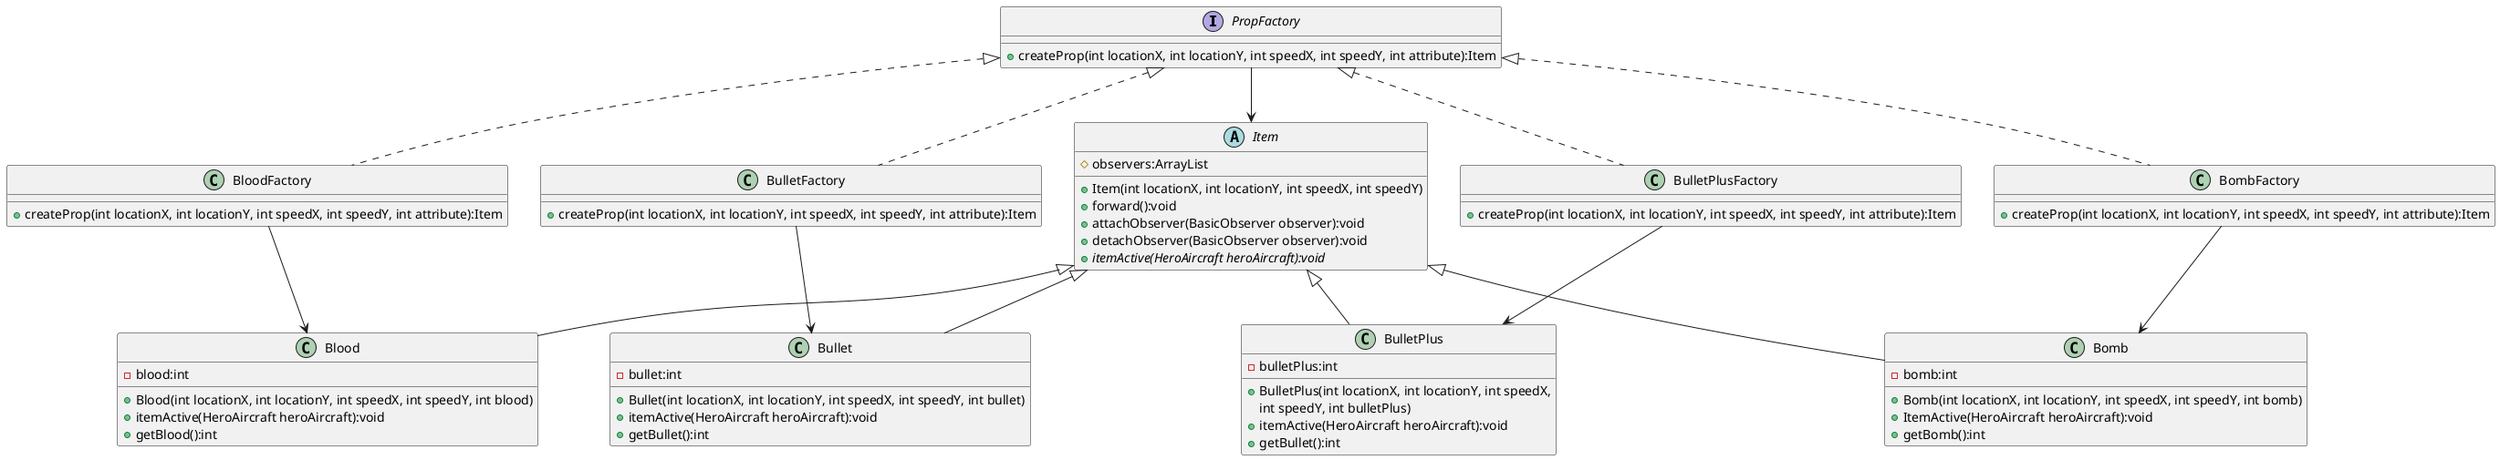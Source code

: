 @startuml
'https://plantuml.com/class-diagram

interface PropFactory
{
    +createProp(int locationX, int locationY, int speedX, int speedY, int attribute):Item
}
class BloodFactory
{
    +createProp(int locationX, int locationY, int speedX, int speedY, int attribute):Item
}
PropFactory <|.. BloodFactory
class BombFactory
{
    +createProp(int locationX, int locationY, int speedX, int speedY, int attribute):Item
}
PropFactory <|.. BombFactory
class BulletFactory
{
    +createProp(int locationX, int locationY, int speedX, int speedY, int attribute):Item
}
PropFactory <|.. BulletFactory
class BulletPlusFactory
{
    +createProp(int locationX, int locationY, int speedX, int speedY, int attribute):Item
}
PropFactory <|.. BulletPlusFactory

abstract class Item
{
    # observers:ArrayList
    +Item(int locationX, int locationY, int speedX, int speedY)
    +forward():void
    + attachObserver(BasicObserver observer):void
    + detachObserver(BasicObserver observer):void
    + {abstract} itemActive(HeroAircraft heroAircraft):void
}


class Blood
{
    - blood:int
    +Blood(int locationX, int locationY, int speedX, int speedY, int blood)
    +itemActive(HeroAircraft heroAircraft):void
    +getBlood():int
}

Item <|--Blood

class Bullet
{
    - bullet:int
    +Bullet(int locationX, int locationY, int speedX, int speedY, int bullet)
    +itemActive(HeroAircraft heroAircraft):void
    +getBullet():int
}

Item <|--Bullet

class BulletPlus
{
    - bulletPlus:int
    +BulletPlus(int locationX, int locationY, int speedX,
     int speedY, int bulletPlus)
    +itemActive(HeroAircraft heroAircraft):void
    +getBullet():int
}

Item <|--BulletPlus
class Bomb
{
    -bomb:int
    +Bomb(int locationX, int locationY, int speedX, int speedY, int bomb)
    +ItemActive(HeroAircraft heroAircraft):void
    +getBomb():int
}

Item <|--Bomb

PropFactory --> Item
BulletFactory --> Bullet
BulletPlusFactory --> BulletPlus
BombFactory --> Bomb
BloodFactory --> Blood
@enduml